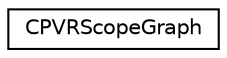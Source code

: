 digraph "Graphical Class Hierarchy"
{
  edge [fontname="Helvetica",fontsize="10",labelfontname="Helvetica",labelfontsize="10"];
  node [fontname="Helvetica",fontsize="10",shape=record];
  rankdir="LR";
  Node1 [label="CPVRScopeGraph",height=0.2,width=0.4,color="black", fillcolor="white", style="filled",URL="$class_c_p_v_r_scope_graph.html"];
}
